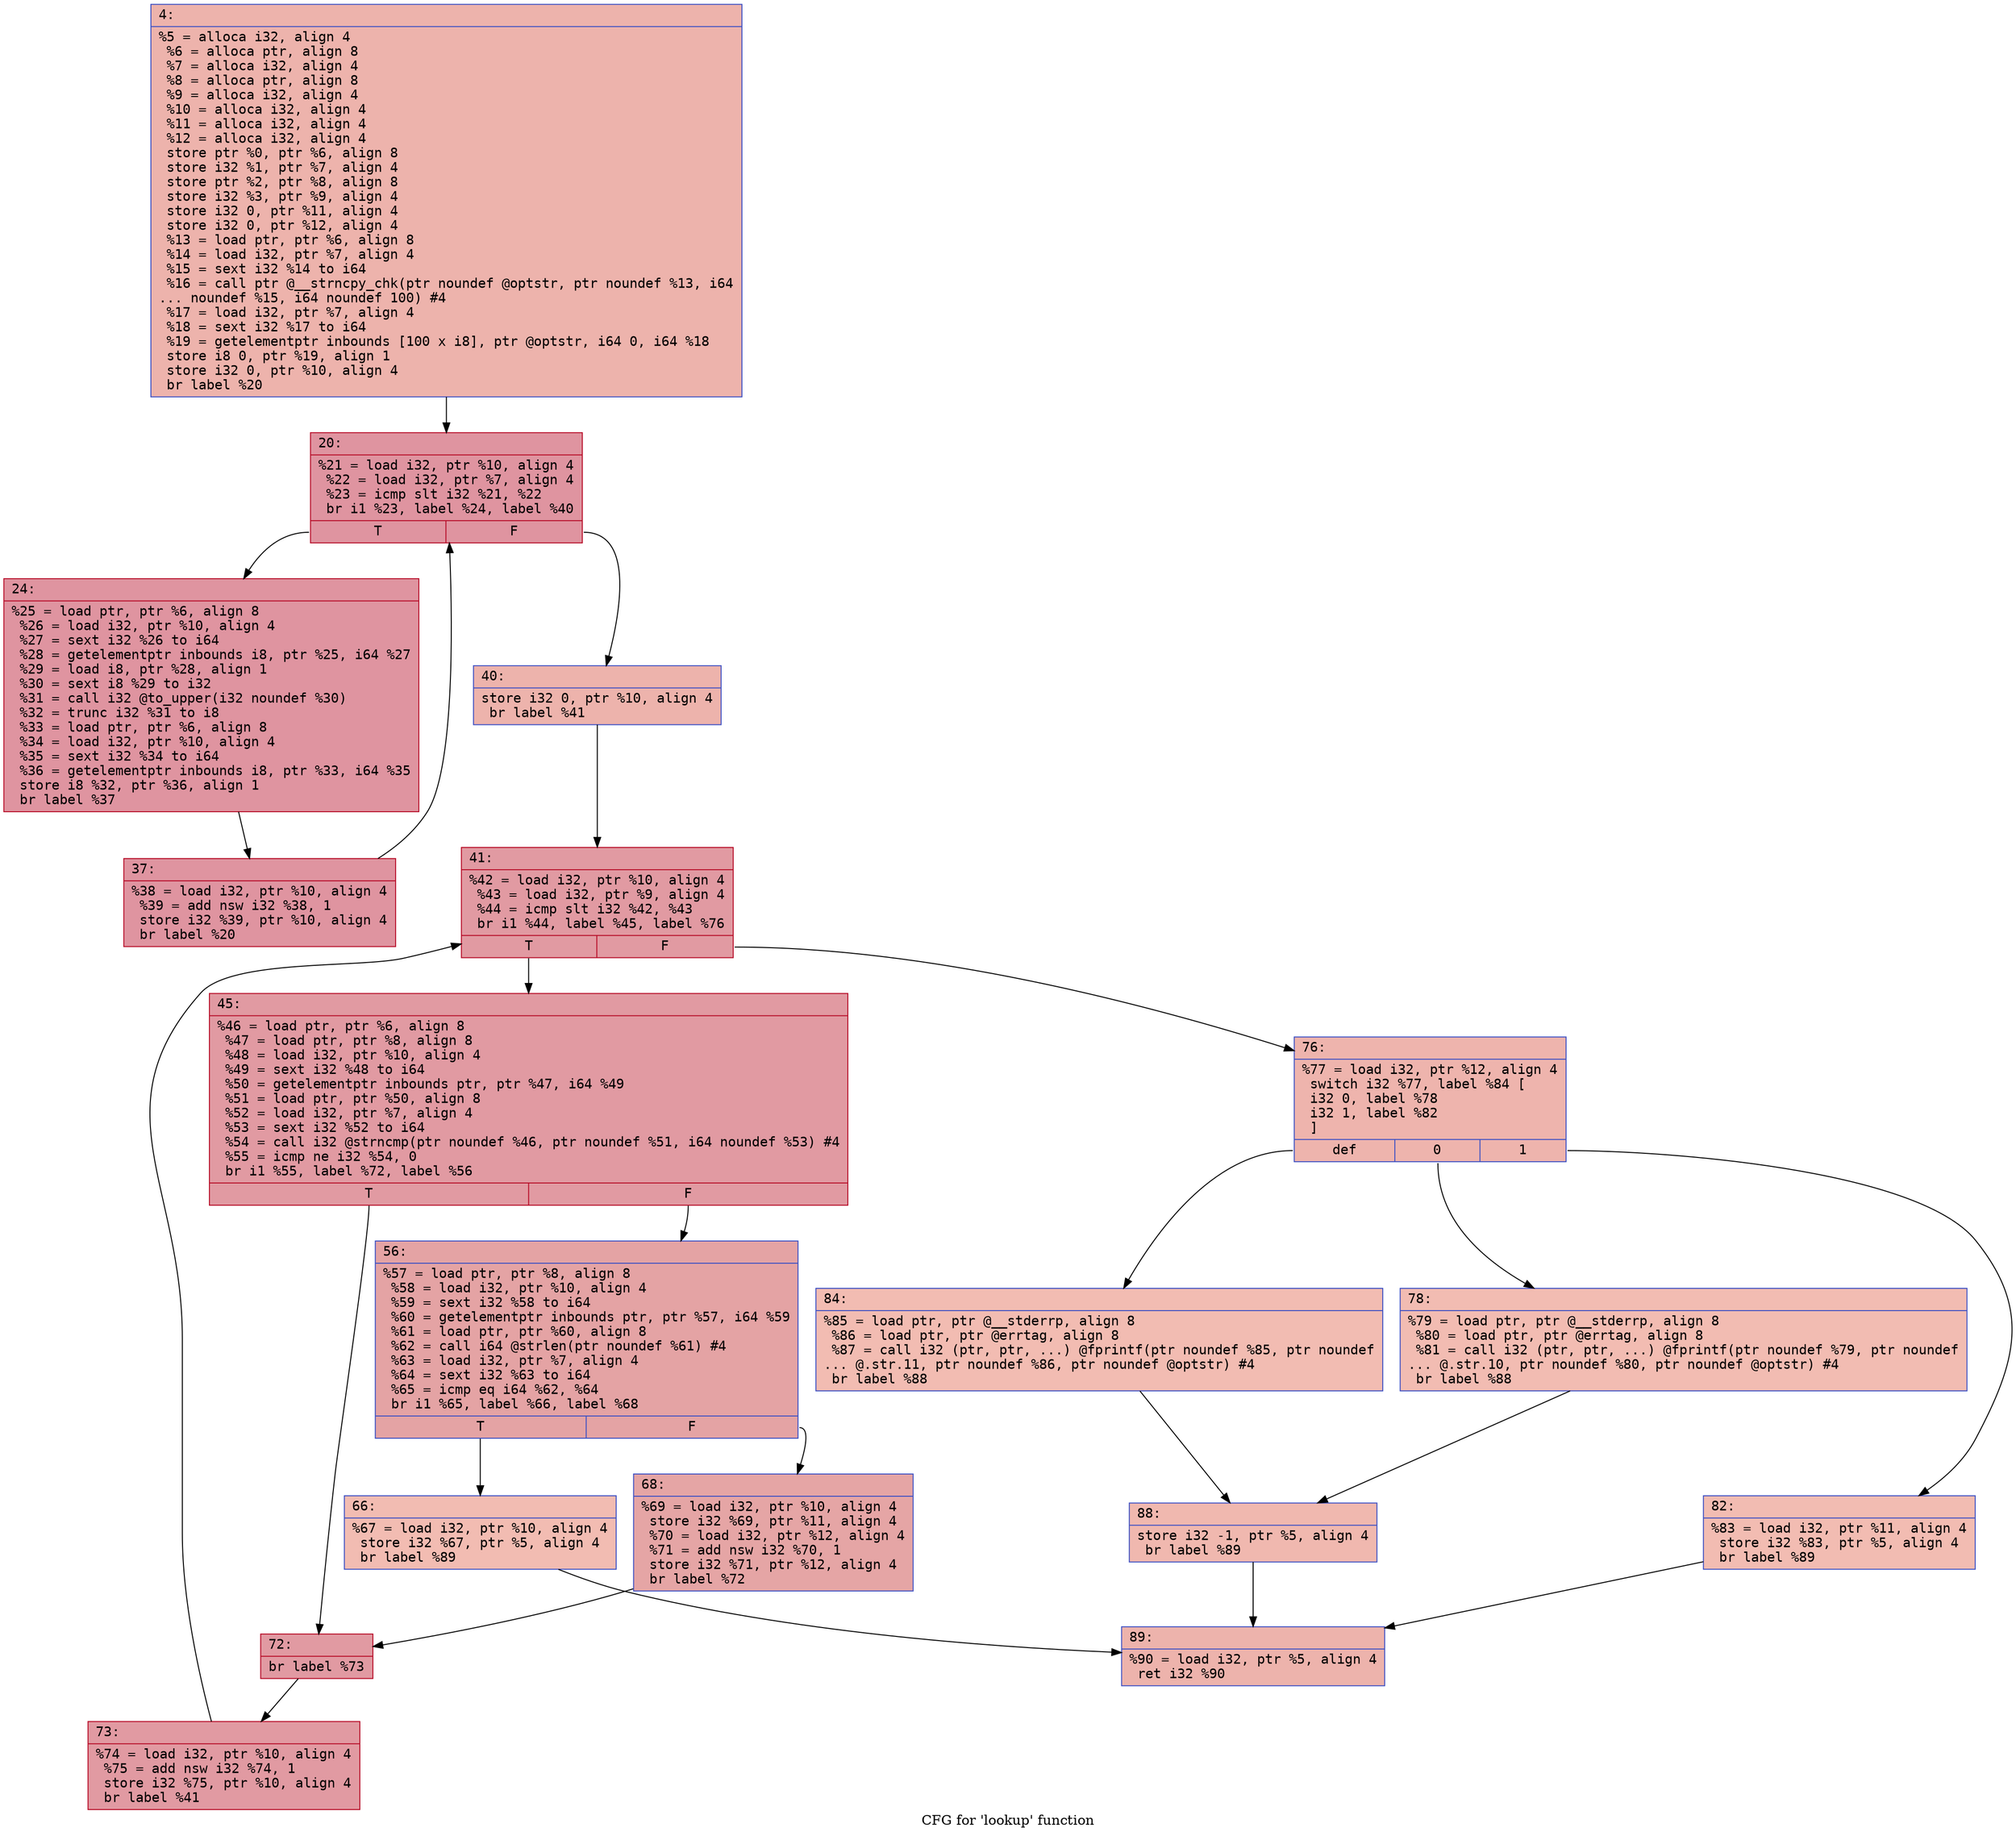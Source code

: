 digraph "CFG for 'lookup' function" {
	label="CFG for 'lookup' function";

	Node0x6000035aa580 [shape=record,color="#3d50c3ff", style=filled, fillcolor="#d6524470" fontname="Courier",label="{4:\l|  %5 = alloca i32, align 4\l  %6 = alloca ptr, align 8\l  %7 = alloca i32, align 4\l  %8 = alloca ptr, align 8\l  %9 = alloca i32, align 4\l  %10 = alloca i32, align 4\l  %11 = alloca i32, align 4\l  %12 = alloca i32, align 4\l  store ptr %0, ptr %6, align 8\l  store i32 %1, ptr %7, align 4\l  store ptr %2, ptr %8, align 8\l  store i32 %3, ptr %9, align 4\l  store i32 0, ptr %11, align 4\l  store i32 0, ptr %12, align 4\l  %13 = load ptr, ptr %6, align 8\l  %14 = load i32, ptr %7, align 4\l  %15 = sext i32 %14 to i64\l  %16 = call ptr @__strncpy_chk(ptr noundef @optstr, ptr noundef %13, i64\l... noundef %15, i64 noundef 100) #4\l  %17 = load i32, ptr %7, align 4\l  %18 = sext i32 %17 to i64\l  %19 = getelementptr inbounds [100 x i8], ptr @optstr, i64 0, i64 %18\l  store i8 0, ptr %19, align 1\l  store i32 0, ptr %10, align 4\l  br label %20\l}"];
	Node0x6000035aa580 -> Node0x6000035aa5d0[tooltip="4 -> 20\nProbability 100.00%" ];
	Node0x6000035aa5d0 [shape=record,color="#b70d28ff", style=filled, fillcolor="#b70d2870" fontname="Courier",label="{20:\l|  %21 = load i32, ptr %10, align 4\l  %22 = load i32, ptr %7, align 4\l  %23 = icmp slt i32 %21, %22\l  br i1 %23, label %24, label %40\l|{<s0>T|<s1>F}}"];
	Node0x6000035aa5d0:s0 -> Node0x6000035aa620[tooltip="20 -> 24\nProbability 96.88%" ];
	Node0x6000035aa5d0:s1 -> Node0x6000035aa6c0[tooltip="20 -> 40\nProbability 3.12%" ];
	Node0x6000035aa620 [shape=record,color="#b70d28ff", style=filled, fillcolor="#b70d2870" fontname="Courier",label="{24:\l|  %25 = load ptr, ptr %6, align 8\l  %26 = load i32, ptr %10, align 4\l  %27 = sext i32 %26 to i64\l  %28 = getelementptr inbounds i8, ptr %25, i64 %27\l  %29 = load i8, ptr %28, align 1\l  %30 = sext i8 %29 to i32\l  %31 = call i32 @to_upper(i32 noundef %30)\l  %32 = trunc i32 %31 to i8\l  %33 = load ptr, ptr %6, align 8\l  %34 = load i32, ptr %10, align 4\l  %35 = sext i32 %34 to i64\l  %36 = getelementptr inbounds i8, ptr %33, i64 %35\l  store i8 %32, ptr %36, align 1\l  br label %37\l}"];
	Node0x6000035aa620 -> Node0x6000035aa670[tooltip="24 -> 37\nProbability 100.00%" ];
	Node0x6000035aa670 [shape=record,color="#b70d28ff", style=filled, fillcolor="#b70d2870" fontname="Courier",label="{37:\l|  %38 = load i32, ptr %10, align 4\l  %39 = add nsw i32 %38, 1\l  store i32 %39, ptr %10, align 4\l  br label %20\l}"];
	Node0x6000035aa670 -> Node0x6000035aa5d0[tooltip="37 -> 20\nProbability 100.00%" ];
	Node0x6000035aa6c0 [shape=record,color="#3d50c3ff", style=filled, fillcolor="#d6524470" fontname="Courier",label="{40:\l|  store i32 0, ptr %10, align 4\l  br label %41\l}"];
	Node0x6000035aa6c0 -> Node0x6000035aa710[tooltip="40 -> 41\nProbability 100.00%" ];
	Node0x6000035aa710 [shape=record,color="#b70d28ff", style=filled, fillcolor="#bb1b2c70" fontname="Courier",label="{41:\l|  %42 = load i32, ptr %10, align 4\l  %43 = load i32, ptr %9, align 4\l  %44 = icmp slt i32 %42, %43\l  br i1 %44, label %45, label %76\l|{<s0>T|<s1>F}}"];
	Node0x6000035aa710:s0 -> Node0x6000035aa760[tooltip="41 -> 45\nProbability 96.88%" ];
	Node0x6000035aa710:s1 -> Node0x6000035aa940[tooltip="41 -> 76\nProbability 3.12%" ];
	Node0x6000035aa760 [shape=record,color="#b70d28ff", style=filled, fillcolor="#bb1b2c70" fontname="Courier",label="{45:\l|  %46 = load ptr, ptr %6, align 8\l  %47 = load ptr, ptr %8, align 8\l  %48 = load i32, ptr %10, align 4\l  %49 = sext i32 %48 to i64\l  %50 = getelementptr inbounds ptr, ptr %47, i64 %49\l  %51 = load ptr, ptr %50, align 8\l  %52 = load i32, ptr %7, align 4\l  %53 = sext i32 %52 to i64\l  %54 = call i32 @strncmp(ptr noundef %46, ptr noundef %51, i64 noundef %53) #4\l  %55 = icmp ne i32 %54, 0\l  br i1 %55, label %72, label %56\l|{<s0>T|<s1>F}}"];
	Node0x6000035aa760:s0 -> Node0x6000035aa8a0[tooltip="45 -> 72\nProbability 62.50%" ];
	Node0x6000035aa760:s1 -> Node0x6000035aa7b0[tooltip="45 -> 56\nProbability 37.50%" ];
	Node0x6000035aa7b0 [shape=record,color="#3d50c3ff", style=filled, fillcolor="#c32e3170" fontname="Courier",label="{56:\l|  %57 = load ptr, ptr %8, align 8\l  %58 = load i32, ptr %10, align 4\l  %59 = sext i32 %58 to i64\l  %60 = getelementptr inbounds ptr, ptr %57, i64 %59\l  %61 = load ptr, ptr %60, align 8\l  %62 = call i64 @strlen(ptr noundef %61) #4\l  %63 = load i32, ptr %7, align 4\l  %64 = sext i32 %63 to i64\l  %65 = icmp eq i64 %62, %64\l  br i1 %65, label %66, label %68\l|{<s0>T|<s1>F}}"];
	Node0x6000035aa7b0:s0 -> Node0x6000035aa800[tooltip="56 -> 66\nProbability 3.12%" ];
	Node0x6000035aa7b0:s1 -> Node0x6000035aa850[tooltip="56 -> 68\nProbability 96.88%" ];
	Node0x6000035aa800 [shape=record,color="#3d50c3ff", style=filled, fillcolor="#e1675170" fontname="Courier",label="{66:\l|  %67 = load i32, ptr %10, align 4\l  store i32 %67, ptr %5, align 4\l  br label %89\l}"];
	Node0x6000035aa800 -> Node0x6000035aaad0[tooltip="66 -> 89\nProbability 100.00%" ];
	Node0x6000035aa850 [shape=record,color="#3d50c3ff", style=filled, fillcolor="#c5333470" fontname="Courier",label="{68:\l|  %69 = load i32, ptr %10, align 4\l  store i32 %69, ptr %11, align 4\l  %70 = load i32, ptr %12, align 4\l  %71 = add nsw i32 %70, 1\l  store i32 %71, ptr %12, align 4\l  br label %72\l}"];
	Node0x6000035aa850 -> Node0x6000035aa8a0[tooltip="68 -> 72\nProbability 100.00%" ];
	Node0x6000035aa8a0 [shape=record,color="#b70d28ff", style=filled, fillcolor="#bb1b2c70" fontname="Courier",label="{72:\l|  br label %73\l}"];
	Node0x6000035aa8a0 -> Node0x6000035aa8f0[tooltip="72 -> 73\nProbability 100.00%" ];
	Node0x6000035aa8f0 [shape=record,color="#b70d28ff", style=filled, fillcolor="#bb1b2c70" fontname="Courier",label="{73:\l|  %74 = load i32, ptr %10, align 4\l  %75 = add nsw i32 %74, 1\l  store i32 %75, ptr %10, align 4\l  br label %41\l}"];
	Node0x6000035aa8f0 -> Node0x6000035aa710[tooltip="73 -> 41\nProbability 100.00%" ];
	Node0x6000035aa940 [shape=record,color="#3d50c3ff", style=filled, fillcolor="#d8564670" fontname="Courier",label="{76:\l|  %77 = load i32, ptr %12, align 4\l  switch i32 %77, label %84 [\l    i32 0, label %78\l    i32 1, label %82\l  ]\l|{<s0>def|<s1>0|<s2>1}}"];
	Node0x6000035aa940:s0 -> Node0x6000035aaa30[tooltip="76 -> 84\nProbability 33.33%" ];
	Node0x6000035aa940:s1 -> Node0x6000035aa990[tooltip="76 -> 78\nProbability 33.33%" ];
	Node0x6000035aa940:s2 -> Node0x6000035aa9e0[tooltip="76 -> 82\nProbability 33.33%" ];
	Node0x6000035aa990 [shape=record,color="#3d50c3ff", style=filled, fillcolor="#e1675170" fontname="Courier",label="{78:\l|  %79 = load ptr, ptr @__stderrp, align 8\l  %80 = load ptr, ptr @errtag, align 8\l  %81 = call i32 (ptr, ptr, ...) @fprintf(ptr noundef %79, ptr noundef\l... @.str.10, ptr noundef %80, ptr noundef @optstr) #4\l  br label %88\l}"];
	Node0x6000035aa990 -> Node0x6000035aaa80[tooltip="78 -> 88\nProbability 100.00%" ];
	Node0x6000035aa9e0 [shape=record,color="#3d50c3ff", style=filled, fillcolor="#e1675170" fontname="Courier",label="{82:\l|  %83 = load i32, ptr %11, align 4\l  store i32 %83, ptr %5, align 4\l  br label %89\l}"];
	Node0x6000035aa9e0 -> Node0x6000035aaad0[tooltip="82 -> 89\nProbability 100.00%" ];
	Node0x6000035aaa30 [shape=record,color="#3d50c3ff", style=filled, fillcolor="#e1675170" fontname="Courier",label="{84:\l|  %85 = load ptr, ptr @__stderrp, align 8\l  %86 = load ptr, ptr @errtag, align 8\l  %87 = call i32 (ptr, ptr, ...) @fprintf(ptr noundef %85, ptr noundef\l... @.str.11, ptr noundef %86, ptr noundef @optstr) #4\l  br label %88\l}"];
	Node0x6000035aaa30 -> Node0x6000035aaa80[tooltip="84 -> 88\nProbability 100.00%" ];
	Node0x6000035aaa80 [shape=record,color="#3d50c3ff", style=filled, fillcolor="#dc5d4a70" fontname="Courier",label="{88:\l|  store i32 -1, ptr %5, align 4\l  br label %89\l}"];
	Node0x6000035aaa80 -> Node0x6000035aaad0[tooltip="88 -> 89\nProbability 100.00%" ];
	Node0x6000035aaad0 [shape=record,color="#3d50c3ff", style=filled, fillcolor="#d6524470" fontname="Courier",label="{89:\l|  %90 = load i32, ptr %5, align 4\l  ret i32 %90\l}"];
}
